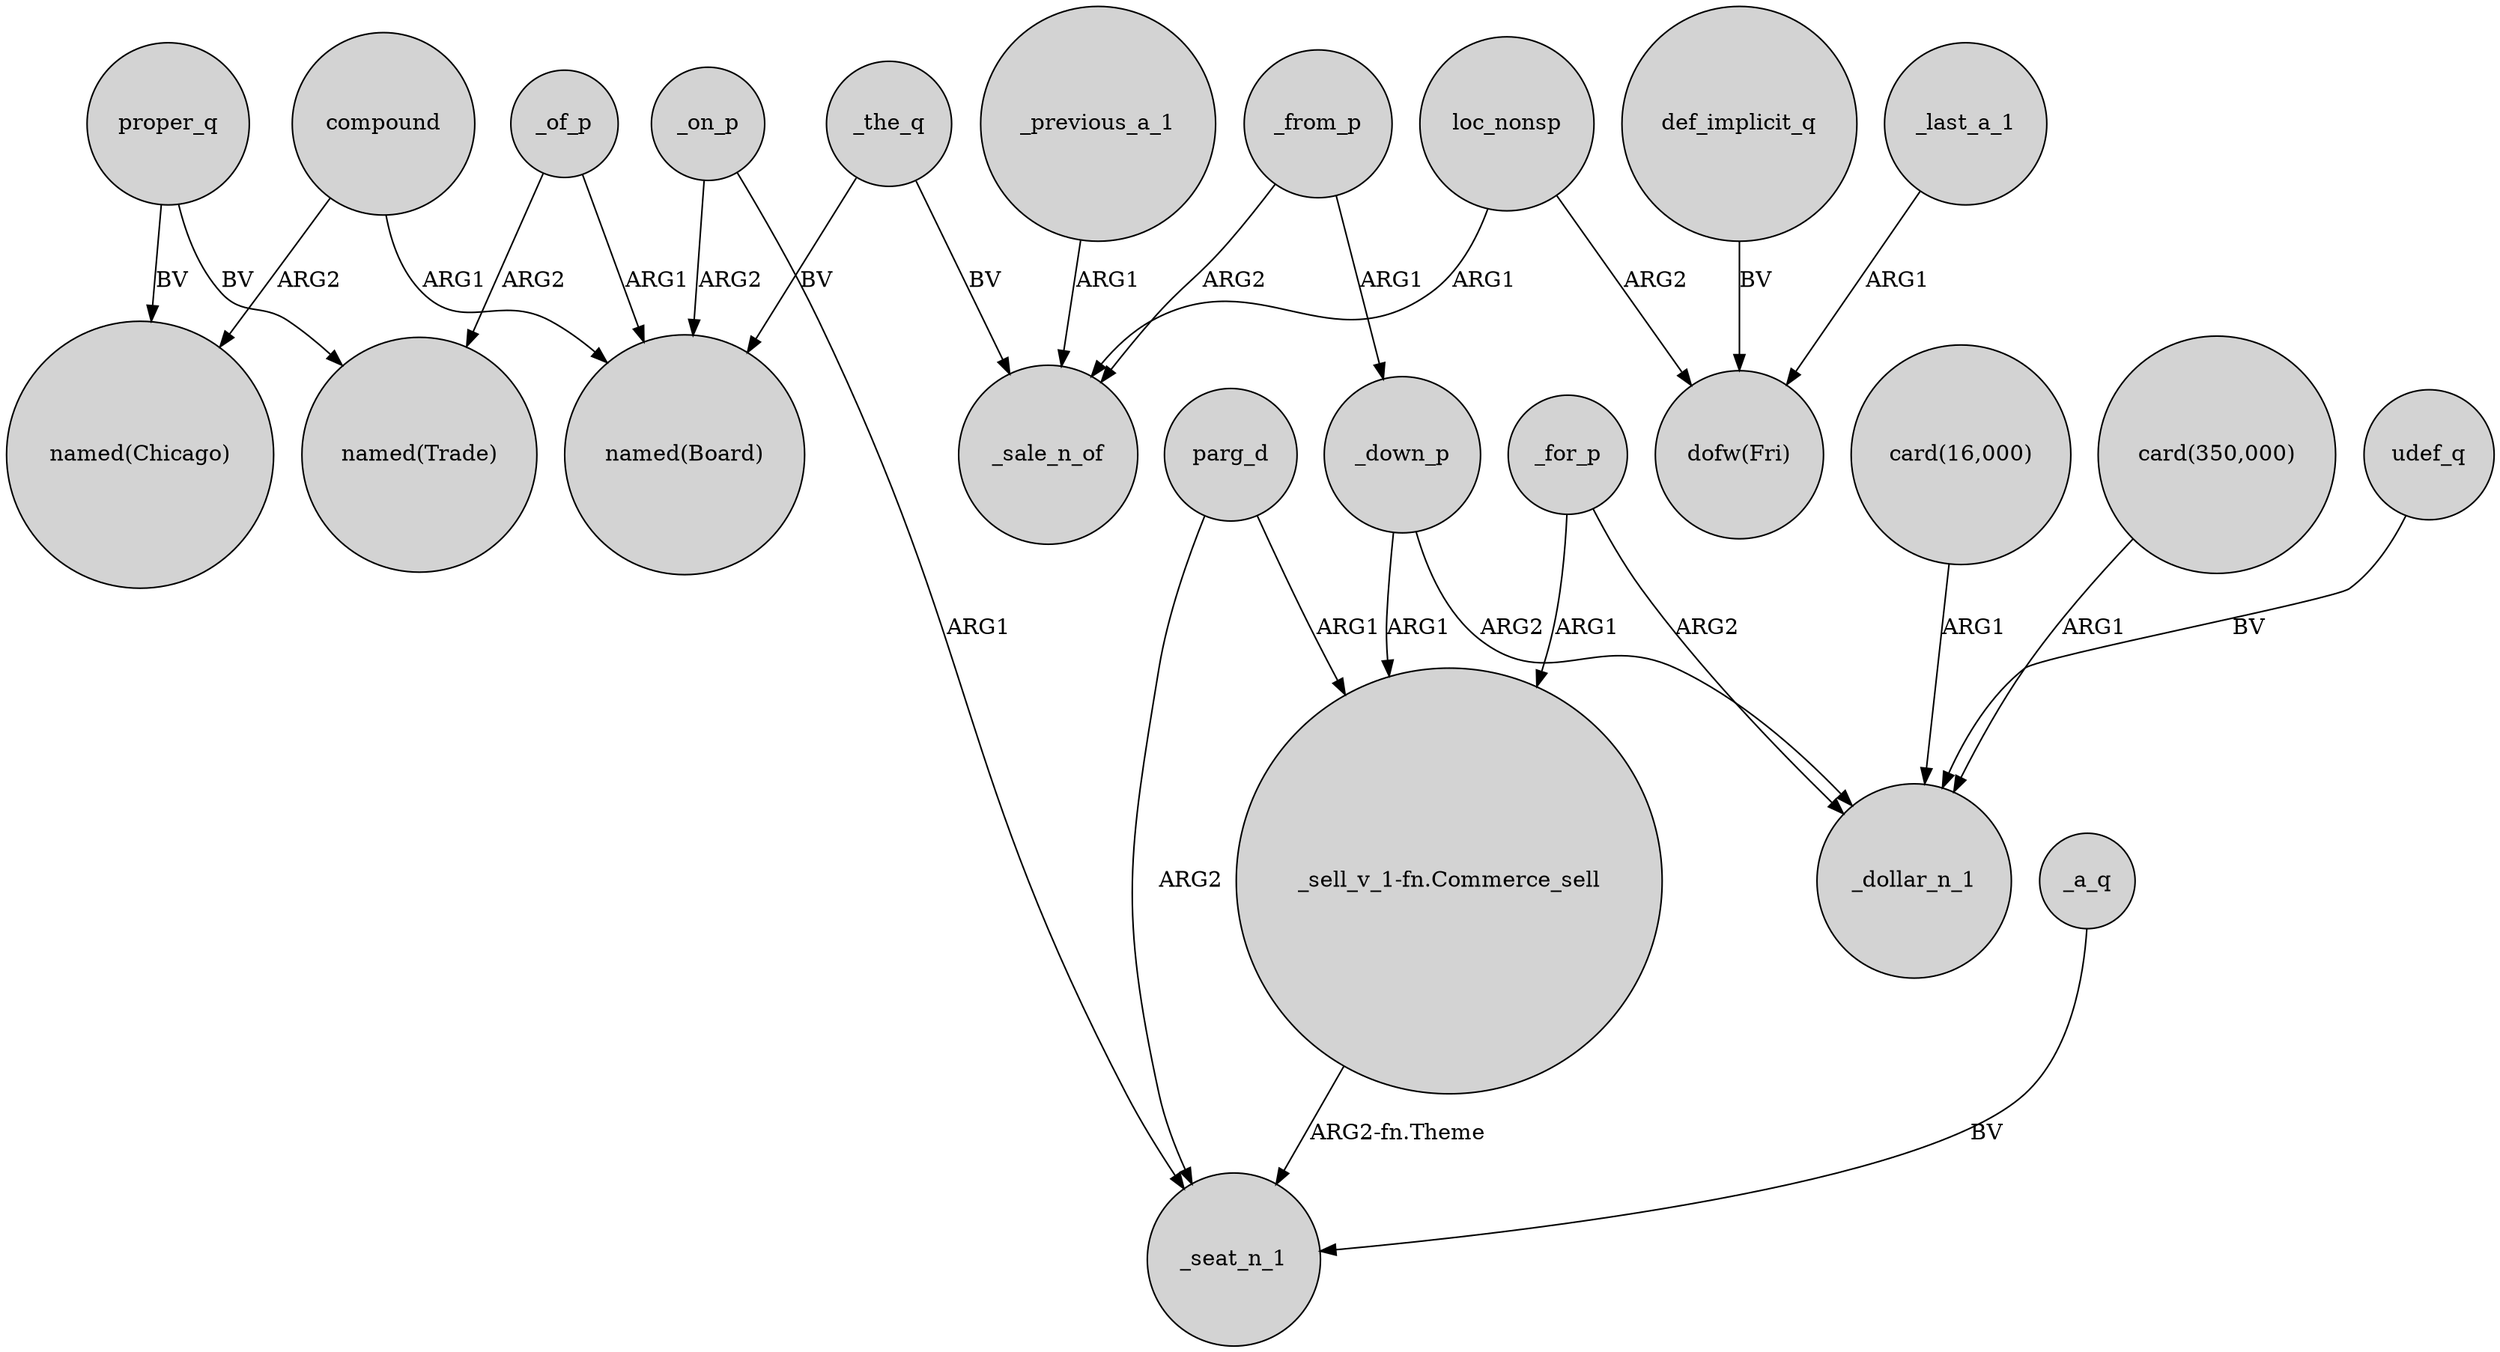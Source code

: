 digraph {
	node [shape=circle style=filled]
	loc_nonsp -> _sale_n_of [label=ARG1]
	_the_q -> "named(Board)" [label=BV]
	parg_d -> _seat_n_1 [label=ARG2]
	_for_p -> _dollar_n_1 [label=ARG2]
	_last_a_1 -> "dofw(Fri)" [label=ARG1]
	_from_p -> _down_p [label=ARG1]
	_from_p -> _sale_n_of [label=ARG2]
	_down_p -> _dollar_n_1 [label=ARG2]
	parg_d -> "_sell_v_1-fn.Commerce_sell" [label=ARG1]
	_down_p -> "_sell_v_1-fn.Commerce_sell" [label=ARG1]
	proper_q -> "named(Trade)" [label=BV]
	compound -> "named(Chicago)" [label=ARG2]
	_of_p -> "named(Board)" [label=ARG1]
	loc_nonsp -> "dofw(Fri)" [label=ARG2]
	_previous_a_1 -> _sale_n_of [label=ARG1]
	"_sell_v_1-fn.Commerce_sell" -> _seat_n_1 [label="ARG2-fn.Theme"]
	_of_p -> "named(Trade)" [label=ARG2]
	"card(16,000)" -> _dollar_n_1 [label=ARG1]
	compound -> "named(Board)" [label=ARG1]
	_the_q -> _sale_n_of [label=BV]
	"card(350,000)" -> _dollar_n_1 [label=ARG1]
	_on_p -> "named(Board)" [label=ARG2]
	_for_p -> "_sell_v_1-fn.Commerce_sell" [label=ARG1]
	_a_q -> _seat_n_1 [label=BV]
	def_implicit_q -> "dofw(Fri)" [label=BV]
	_on_p -> _seat_n_1 [label=ARG1]
	proper_q -> "named(Chicago)" [label=BV]
	udef_q -> _dollar_n_1 [label=BV]
}
